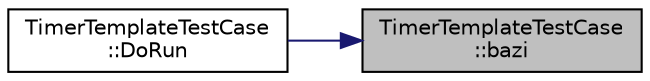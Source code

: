 digraph "TimerTemplateTestCase::bazi"
{
 // LATEX_PDF_SIZE
  edge [fontname="Helvetica",fontsize="10",labelfontname="Helvetica",labelfontsize="10"];
  node [fontname="Helvetica",fontsize="10",shape=record];
  rankdir="RL";
  Node1 [label="TimerTemplateTestCase\l::bazi",height=0.2,width=0.4,color="black", fillcolor="grey75", style="filled", fontcolor="black",tooltip=" "];
  Node1 -> Node2 [dir="back",color="midnightblue",fontsize="10",style="solid",fontname="Helvetica"];
  Node2 [label="TimerTemplateTestCase\l::DoRun",height=0.2,width=0.4,color="black", fillcolor="white", style="filled",URL="$class_timer_template_test_case.html#a2fc717705ab61437ce7d36ced979a9d7",tooltip="Implementation to actually run this TestCase."];
}
